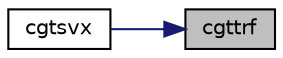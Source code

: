 digraph "cgttrf"
{
 // LATEX_PDF_SIZE
  edge [fontname="Helvetica",fontsize="10",labelfontname="Helvetica",labelfontsize="10"];
  node [fontname="Helvetica",fontsize="10",shape=record];
  rankdir="RL";
  Node1 [label="cgttrf",height=0.2,width=0.4,color="black", fillcolor="grey75", style="filled", fontcolor="black",tooltip="CGTTRF"];
  Node1 -> Node2 [dir="back",color="midnightblue",fontsize="10",style="solid",fontname="Helvetica"];
  Node2 [label="cgtsvx",height=0.2,width=0.4,color="black", fillcolor="white", style="filled",URL="$cgtsvx_8f.html#a52aedc3d07eae490ca91df3dec897e8c",tooltip="CGTSVX computes the solution to system of linear equations A * X = B for GT matrices"];
}
